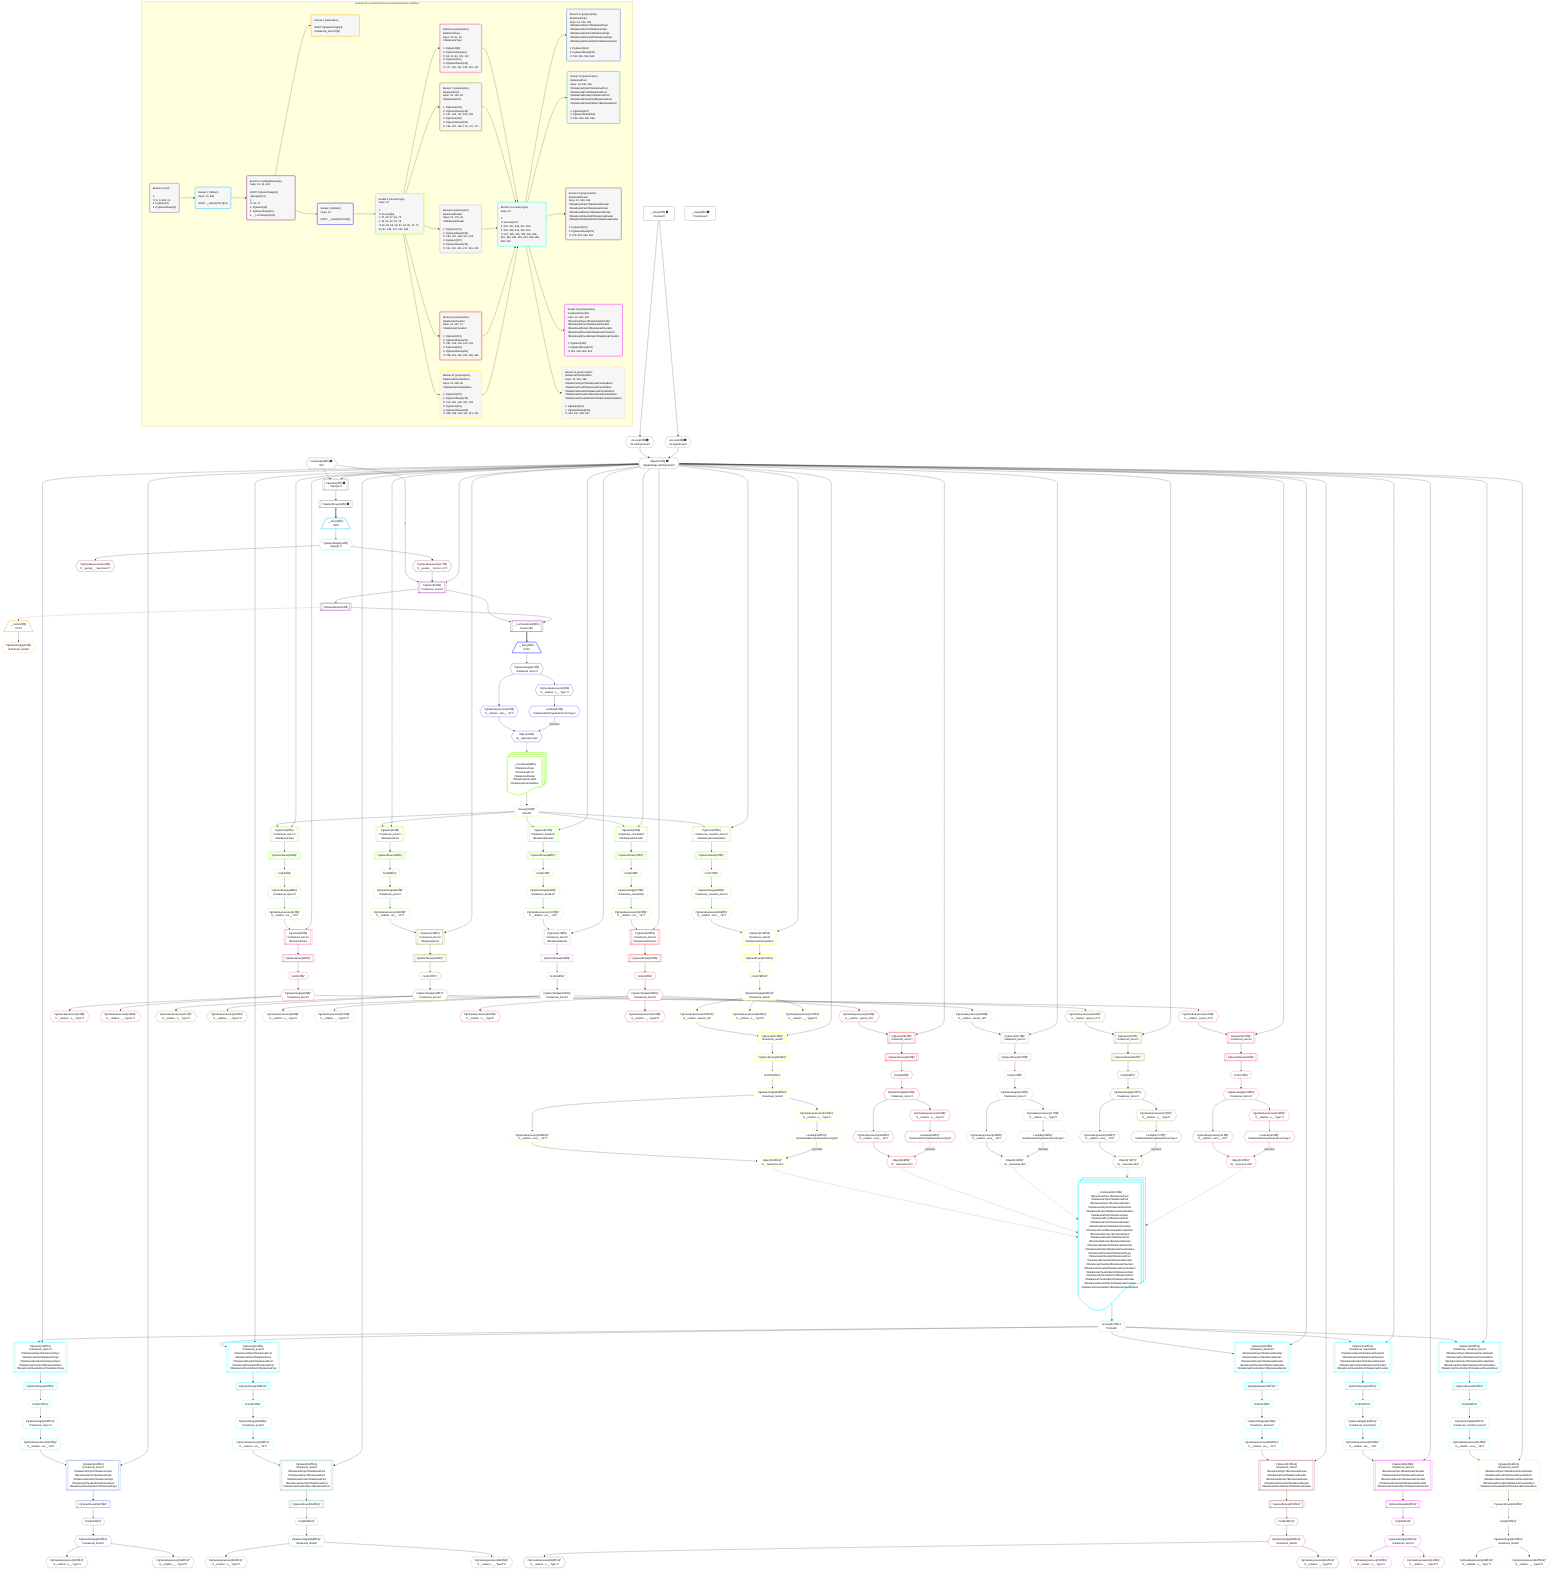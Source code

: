 %%{init: {'themeVariables': { 'fontSize': '12px'}}}%%
graph TD
    classDef path fill:#eee,stroke:#000,color:#000
    classDef plan fill:#fff,stroke-width:1px,color:#000
    classDef itemplan fill:#fff,stroke-width:2px,color:#000
    classDef unbatchedplan fill:#dff,stroke-width:1px,color:#000
    classDef sideeffectplan fill:#fcc,stroke-width:2px,color:#000
    classDef bucket fill:#f6f6f6,color:#000,stroke-width:2px,text-align:left

    subgraph "Buckets for queries/interfaces-relational/nested-simplified"
    Bucket0("Bucket 0 (root)<br /><br />1: <br />ᐳ: 8, 9, 638, 10<br />2: PgSelect[7]<br />3: PgSelectRows[11]"):::bucket
    Bucket1("Bucket 1 (listItem)<br />Deps: 10, 638<br /><br />ROOT __Item{1}ᐸ11ᐳ[12]"):::bucket
    Bucket2("Bucket 2 (nullableBoundary)<br />Deps: 13, 10, 638<br /><br />ROOT PgSelectSingle{1}ᐸpeopleᐳ[13]<br />1: <br />ᐳ: 14, 17<br />2: PgSelect[18]<br />3: PgSelectRows[23]<br />4: __ListTransform[22]"):::bucket
    Bucket3("Bucket 3 (subroutine)<br /><br />ROOT PgSelectSingle{3}ᐸrelational_itemsᐳ[25]"):::bucket
    Bucket4("Bucket 4 (listItem)<br />Deps: 10<br /><br />ROOT __Item{4}ᐸ22ᐳ[26]"):::bucket
    Bucket5("Bucket 5 (resolveType)<br />Deps: 10<br /><br />1: <br />ᐳ: Access[35]<br />2: 37, 49, 57, 65, 73<br />3: 46, 54, 62, 70, 78<br />ᐳ: 45, 48, 53, 56, 61, 64, 69, 72, 77, 80, 81, 128, 175, 222, 269"):::bucket
    Bucket6("Bucket 6 (polymorphic)<br />RelationalTopic<br />Deps: 10, 81, 48<br />ᐳRelationalTopic<br /><br />1: PgSelect[82]<br />2: PgSelectRows[91]<br />ᐳ: 90, 93, 94, 103, 112<br />3: PgSelect[113]<br />4: PgSelectRows[118]<br />ᐳ: 117, 120, 121, 123, 125, 127"):::bucket
    Bucket7("Bucket 7 (polymorphic)<br />RelationalPost<br />Deps: 10, 128, 56<br />ᐳRelationalPost<br /><br />1: PgSelect[129]<br />2: PgSelectRows[138]<br />ᐳ: 137, 140, 141, 150, 159<br />3: PgSelect[160]<br />4: PgSelectRows[165]<br />ᐳ: 164, 167, 168, 170, 172, 174"):::bucket
    Bucket8("Bucket 8 (polymorphic)<br />RelationalDivider<br />Deps: 10, 175, 64<br />ᐳRelationalDivider<br /><br />1: PgSelect[176]<br />2: PgSelectRows[185]<br />ᐳ: 184, 187, 188, 197, 206<br />3: PgSelect[207]<br />4: PgSelectRows[212]<br />ᐳ: 211, 214, 215, 217, 219, 221"):::bucket
    Bucket9("Bucket 9 (polymorphic)<br />RelationalChecklist<br />Deps: 10, 222, 72<br />ᐳRelationalChecklist<br /><br />1: PgSelect[223]<br />2: PgSelectRows[232]<br />ᐳ: 231, 234, 235, 244, 253<br />3: PgSelect[254]<br />4: PgSelectRows[259]<br />ᐳ: 258, 261, 262, 264, 266, 268"):::bucket
    Bucket10("Bucket 10 (polymorphic)<br />RelationalChecklistItem<br />Deps: 10, 269, 80<br />ᐳRelationalChecklistItem<br /><br />1: PgSelect[270]<br />2: PgSelectRows[279]<br />ᐳ: 278, 281, 282, 291, 300<br />3: PgSelect[301]<br />4: PgSelectRows[306]<br />ᐳ: 305, 308, 309, 311, 313, 315"):::bucket
    Bucket11("Bucket 11 (resolveType)<br />Deps: 10<br /><br />1: <br />ᐳ: Access[317]<br />2: 319, 331, 339, 347, 355<br />3: 328, 336, 344, 352, 360<br />ᐳ: 327, 330, 335, 338, 343, 346, 351, 354, 359, 362, 523, 546, 569, 592, 615"):::bucket
    Bucket12("Bucket 12 (polymorphic)<br />RelationalTopic<br />Deps: 10, 523, 330<br />ᐳRelationalTopicᐳRelationalTopic<br />ᐳRelationalPostᐳRelationalTopic<br />ᐳRelationalDividerᐳRelationalTopic<br />ᐳRelationalChecklistᐳRelationalTopic<br />ᐳRelationalChecklistItemᐳRelationalTopic<br /><br />1: PgSelect[524]<br />2: PgSelectRows[533]<br />ᐳ: 532, 535, 536, 545"):::bucket
    Bucket13("Bucket 13 (polymorphic)<br />RelationalPost<br />Deps: 10, 546, 338<br />ᐳRelationalTopicᐳRelationalPost<br />ᐳRelationalPostᐳRelationalPost<br />ᐳRelationalDividerᐳRelationalPost<br />ᐳRelationalChecklistᐳRelationalPost<br />ᐳRelationalChecklistItemᐳRelationalPost<br /><br />1: PgSelect[547]<br />2: PgSelectRows[556]<br />ᐳ: 555, 558, 559, 568"):::bucket
    Bucket14("Bucket 14 (polymorphic)<br />RelationalDivider<br />Deps: 10, 569, 346<br />ᐳRelationalTopicᐳRelationalDivider<br />ᐳRelationalPostᐳRelationalDivider<br />ᐳRelationalDividerᐳRelationalDivider<br />ᐳRelationalChecklistᐳRelationalDivider<br />ᐳRelationalChecklistItemᐳRelationalDivider<br /><br />1: PgSelect[570]<br />2: PgSelectRows[579]<br />ᐳ: 578, 581, 582, 591"):::bucket
    Bucket15("Bucket 15 (polymorphic)<br />RelationalChecklist<br />Deps: 10, 592, 354<br />ᐳRelationalTopicᐳRelationalChecklist<br />ᐳRelationalPostᐳRelationalChecklist<br />ᐳRelationalDividerᐳRelationalChecklist<br />ᐳRelationalChecklistᐳRelationalChecklist<br />ᐳRelationalChecklistItemᐳRelationalChecklist<br /><br />1: PgSelect[593]<br />2: PgSelectRows[602]<br />ᐳ: 601, 604, 605, 614"):::bucket
    Bucket16("Bucket 16 (polymorphic)<br />RelationalChecklistItem<br />Deps: 10, 615, 362<br />ᐳRelationalTopicᐳRelationalChecklistItem<br />ᐳRelationalPostᐳRelationalChecklistItem<br />ᐳRelationalDividerᐳRelationalChecklistItem<br />ᐳRelationalChecklistᐳRelationalChecklistItem<br />ᐳRelationalChecklistItemᐳRelationalChecklistItem<br /><br />1: PgSelect[616]<br />2: PgSelectRows[625]<br />ᐳ: 624, 627, 628, 637"):::bucket
    end
    Bucket0 --> Bucket1
    Bucket1 --> Bucket2
    Bucket2 --> Bucket3 & Bucket4
    Bucket4 --> Bucket5
    Bucket5 --> Bucket6 & Bucket7 & Bucket8 & Bucket9 & Bucket10
    Bucket6 --> Bucket11
    Bucket7 --> Bucket11
    Bucket8 --> Bucket11
    Bucket9 --> Bucket11
    Bucket10 --> Bucket11
    Bucket11 --> Bucket12 & Bucket13 & Bucket14 & Bucket15 & Bucket16

    %% plan dependencies
    PgSelect7[["PgSelect[7∈0] ➊<br />ᐸpeopleᐳ"]]:::plan
    Object10{{"Object[10∈0] ➊<br />ᐸ{pgSettings,withPgClient}ᐳ"}}:::plan
    Constant638{{"Constant[638∈0] ➊<br />ᐸ1ᐳ"}}:::plan
    Object10 & Constant638 --> PgSelect7
    Access8{{"Access[8∈0] ➊<br />ᐸ2.pgSettingsᐳ"}}:::plan
    Access9{{"Access[9∈0] ➊<br />ᐸ2.withPgClientᐳ"}}:::plan
    Access8 & Access9 --> Object10
    __Value2["__Value[2∈0] ➊<br />ᐸcontextᐳ"]:::plan
    __Value2 --> Access8
    __Value2 --> Access9
    PgSelectRows11[["PgSelectRows[11∈0] ➊"]]:::plan
    PgSelect7 --> PgSelectRows11
    __Value4["__Value[4∈0] ➊<br />ᐸrootValueᐳ"]:::plan
    __Item12[/"__Item[12∈1]<br />ᐸ11ᐳ"\]:::itemplan
    PgSelectRows11 ==> __Item12
    PgSelectSingle13{{"PgSelectSingle[13∈1]<br />ᐸpeopleᐳ"}}:::plan
    __Item12 --> PgSelectSingle13
    PgSelect18[["PgSelect[18∈2]<br />ᐸrelational_itemsᐳ"]]:::plan
    PgClassExpression17{{"PgClassExpression[17∈2]<br />ᐸ__people__.”person_id”ᐳ"}}:::plan
    Object10 & PgClassExpression17 --> PgSelect18
    Constant638 -- 2 --> PgSelect18
    __ListTransform22[["__ListTransform[22∈2]<br />ᐸeach:18ᐳ"]]:::plan
    PgSelectRows23[["PgSelectRows[23∈2]"]]:::plan
    PgSelectRows23 & PgSelect18 --> __ListTransform22
    PgClassExpression14{{"PgClassExpression[14∈2]<br />ᐸ__people__.”username”ᐳ"}}:::plan
    PgSelectSingle13 --> PgClassExpression14
    PgSelectSingle13 --> PgClassExpression17
    PgSelect18 --> PgSelectRows23
    __Item24[/"__Item[24∈3]<br />ᐸ23ᐳ"\]:::itemplan
    PgSelectRows23 -.-> __Item24
    PgSelectSingle25{{"PgSelectSingle[25∈3]<br />ᐸrelational_itemsᐳ"}}:::plan
    __Item24 --> PgSelectSingle25
    Object33{{"Object[33∈4]<br />ᐸ{__typename,id}ᐳ"}}:::plan
    Lambda32{{"Lambda[32∈4]<br />ᐸrelationalItemTypeNameFromTypeᐳ"}}:::plan
    PgClassExpression28{{"PgClassExpression[28∈4]<br />ᐸ__relation...ems__.”id”ᐳ"}}:::plan
    Lambda32 -->|rejectNull| Object33
    PgClassExpression28 --> Object33
    __Item26[/"__Item[26∈4]<br />ᐸ22ᐳ"\]:::itemplan
    __ListTransform22 ==> __Item26
    PgSelectSingle27{{"PgSelectSingle[27∈4]<br />ᐸrelational_itemsᐳ"}}:::plan
    __Item26 --> PgSelectSingle27
    PgSelectSingle27 --> PgClassExpression28
    PgClassExpression30{{"PgClassExpression[30∈4]<br />ᐸ__relation...s__.”type”ᐳ"}}:::plan
    PgSelectSingle27 --> PgClassExpression30
    PgClassExpression30 --> Lambda32
    PgSelect37[["PgSelect[37∈5]<br />ᐸrelational_topicsᐳ<br />ᐳRelationalTopic"]]:::plan
    Access35{{"Access[35∈5]^<br />ᐸ34.idᐳ"}}:::plan
    Object10 & Access35 --> PgSelect37
    PgSelect49[["PgSelect[49∈5]<br />ᐸrelational_postsᐳ<br />ᐳRelationalPost"]]:::plan
    Object10 & Access35 --> PgSelect49
    PgSelect57[["PgSelect[57∈5]<br />ᐸrelational_dividersᐳ<br />ᐳRelationalDivider"]]:::plan
    Object10 & Access35 --> PgSelect57
    PgSelect65[["PgSelect[65∈5]<br />ᐸrelational_checklistsᐳ<br />ᐳRelationalChecklist"]]:::plan
    Object10 & Access35 --> PgSelect65
    PgSelect73[["PgSelect[73∈5]<br />ᐸrelational_checklist_itemsᐳ<br />ᐳRelationalChecklistItem"]]:::plan
    Object10 & Access35 --> PgSelect73
    __Value34:::plan@{shape: docs, label: "__Combined[34∈5]<br />ᐳRelationalTopic<br />ᐳRelationalPost<br />ᐳRelationalDivider<br />ᐳRelationalChecklist<br />ᐳRelationalChecklistItem"}
    __Value34 --> Access35
    First45{{"First[45∈5]^"}}:::plan
    PgSelectRows46[["PgSelectRows[46∈5]^"]]:::plan
    PgSelectRows46 --> First45
    PgSelect37 --> PgSelectRows46
    PgSelectSingle48{{"PgSelectSingle[48∈5]^<br />ᐸrelational_topicsᐳ"}}:::plan
    First45 --> PgSelectSingle48
    First53{{"First[53∈5]^"}}:::plan
    PgSelectRows54[["PgSelectRows[54∈5]^"]]:::plan
    PgSelectRows54 --> First53
    PgSelect49 --> PgSelectRows54
    PgSelectSingle56{{"PgSelectSingle[56∈5]^<br />ᐸrelational_postsᐳ"}}:::plan
    First53 --> PgSelectSingle56
    First61{{"First[61∈5]^"}}:::plan
    PgSelectRows62[["PgSelectRows[62∈5]^"]]:::plan
    PgSelectRows62 --> First61
    PgSelect57 --> PgSelectRows62
    PgSelectSingle64{{"PgSelectSingle[64∈5]^<br />ᐸrelational_dividersᐳ"}}:::plan
    First61 --> PgSelectSingle64
    First69{{"First[69∈5]^"}}:::plan
    PgSelectRows70[["PgSelectRows[70∈5]^"]]:::plan
    PgSelectRows70 --> First69
    PgSelect65 --> PgSelectRows70
    PgSelectSingle72{{"PgSelectSingle[72∈5]^<br />ᐸrelational_checklistsᐳ"}}:::plan
    First69 --> PgSelectSingle72
    First77{{"First[77∈5]^"}}:::plan
    PgSelectRows78[["PgSelectRows[78∈5]^"]]:::plan
    PgSelectRows78 --> First77
    PgSelect73 --> PgSelectRows78
    PgSelectSingle80{{"PgSelectSingle[80∈5]^<br />ᐸrelational_checklist_itemsᐳ"}}:::plan
    First77 --> PgSelectSingle80
    PgClassExpression81{{"PgClassExpression[81∈5]^<br />ᐸ__relation...ics__.”id”ᐳ"}}:::plan
    PgSelectSingle48 --> PgClassExpression81
    PgClassExpression128{{"PgClassExpression[128∈5]^<br />ᐸ__relation...sts__.”id”ᐳ"}}:::plan
    PgSelectSingle56 --> PgClassExpression128
    PgClassExpression175{{"PgClassExpression[175∈5]^<br />ᐸ__relation...ers__.”id”ᐳ"}}:::plan
    PgSelectSingle64 --> PgClassExpression175
    PgClassExpression222{{"PgClassExpression[222∈5]^<br />ᐸ__relation...sts__.”id”ᐳ"}}:::plan
    PgSelectSingle72 --> PgClassExpression222
    PgClassExpression269{{"PgClassExpression[269∈5]^<br />ᐸ__relation...ems__.”id”ᐳ"}}:::plan
    PgSelectSingle80 --> PgClassExpression269
    PgSelect82[["PgSelect[82∈6]<br />ᐸrelational_itemsᐳ<br />ᐳRelationalTopic"]]:::plan
    Object10 & PgClassExpression81 --> PgSelect82
    PgSelect113[["PgSelect[113∈6]^<br />ᐸrelational_itemsᐳ"]]:::plan
    PgClassExpression112{{"PgClassExpression[112∈6]^<br />ᐸ__relation...parent_id”ᐳ"}}:::plan
    Object10 & PgClassExpression112 --> PgSelect113
    Object127{{"Object[127∈6]^<br />ᐸ{__typename,id}ᐳ"}}:::plan
    Lambda125{{"Lambda[125∈6]^<br />ᐸrelationalItemTypeNameFromTypeᐳ"}}:::plan
    PgClassExpression121{{"PgClassExpression[121∈6]^<br />ᐸ__relation...ems__.”id”ᐳ"}}:::plan
    Lambda125 -->|rejectNull| Object127
    PgClassExpression121 --> Object127
    First90{{"First[90∈6]^"}}:::plan
    PgSelectRows91[["PgSelectRows[91∈6]^"]]:::plan
    PgSelectRows91 --> First90
    PgSelect82 --> PgSelectRows91
    PgSelectSingle93{{"PgSelectSingle[93∈6]^<br />ᐸrelational_itemsᐳ"}}:::plan
    First90 --> PgSelectSingle93
    PgClassExpression94{{"PgClassExpression[94∈6]^<br />ᐸ__relation...s__.”type”ᐳ"}}:::plan
    PgSelectSingle93 --> PgClassExpression94
    PgClassExpression103{{"PgClassExpression[103∈6]^<br />ᐸ__relation...__.”type2”ᐳ"}}:::plan
    PgSelectSingle93 --> PgClassExpression103
    PgSelectSingle93 --> PgClassExpression112
    First117{{"First[117∈6]^"}}:::plan
    PgSelectRows118[["PgSelectRows[118∈6]^"]]:::plan
    PgSelectRows118 --> First117
    PgSelect113 --> PgSelectRows118
    PgSelectSingle120{{"PgSelectSingle[120∈6]^<br />ᐸrelational_itemsᐳ"}}:::plan
    First117 --> PgSelectSingle120
    PgSelectSingle120 --> PgClassExpression121
    PgClassExpression123{{"PgClassExpression[123∈6]^<br />ᐸ__relation...s__.”type”ᐳ"}}:::plan
    PgSelectSingle120 --> PgClassExpression123
    PgClassExpression123 --> Lambda125
    PgSelect319[["PgSelect[319∈11]<br />ᐸrelational_topicsᐳ<br />ᐳRelationalTopicᐳRelationalTopic<br />ᐳRelationalPostᐳRelationalTopic<br />ᐳRelationalDividerᐳRelationalTopic<br />ᐳRelationalChecklistᐳRelationalTopic<br />ᐳRelationalChecklistItemᐳRelationalTopic"]]:::plan
    Access317{{"Access[317∈11]^<br />ᐸ316.idᐳ"}}:::plan
    Object10 & Access317 --> PgSelect319
    PgSelect331[["PgSelect[331∈11]<br />ᐸrelational_postsᐳ<br />ᐳRelationalTopicᐳRelationalPost<br />ᐳRelationalPostᐳRelationalPost<br />ᐳRelationalDividerᐳRelationalPost<br />ᐳRelationalChecklistᐳRelationalPost<br />ᐳRelationalChecklistItemᐳRelationalPost"]]:::plan
    Object10 & Access317 --> PgSelect331
    PgSelect339[["PgSelect[339∈11]<br />ᐸrelational_dividersᐳ<br />ᐳRelationalTopicᐳRelationalDivider<br />ᐳRelationalPostᐳRelationalDivider<br />ᐳRelationalDividerᐳRelationalDivider<br />ᐳRelationalChecklistᐳRelationalDivider<br />ᐳRelationalChecklistItemᐳRelationalDivider"]]:::plan
    Object10 & Access317 --> PgSelect339
    PgSelect347[["PgSelect[347∈11]<br />ᐸrelational_checklistsᐳ<br />ᐳRelationalTopicᐳRelationalChecklist<br />ᐳRelationalPostᐳRelationalChecklist<br />ᐳRelationalDividerᐳRelationalChecklist<br />ᐳRelationalChecklistᐳRelationalChecklist<br />ᐳRelationalChecklistItemᐳRelationalChecklist"]]:::plan
    Object10 & Access317 --> PgSelect347
    PgSelect355[["PgSelect[355∈11]<br />ᐸrelational_checklist_itemsᐳ<br />ᐳRelationalTopicᐳRelationalChecklistItem<br />ᐳRelationalPostᐳRelationalChecklistItem<br />ᐳRelationalDividerᐳRelationalChecklistItem<br />ᐳRelationalChecklistᐳRelationalChecklistItem<br />ᐳRelationalChecklistItemᐳRelationalChecklistItem"]]:::plan
    Object10 & Access317 --> PgSelect355
    __Value316:::plan@{shape: docs, label: "__Combined[316∈11]<br />ᐳRelationalTopicᐳRelationalTopic<br />ᐳRelationalTopicᐳRelationalPost<br />ᐳRelationalTopicᐳRelationalDivider<br />ᐳRelationalTopicᐳRelationalChecklist<br />ᐳRelationalTopicᐳRelationalChecklistItem<br />ᐳRelationalPostᐳRelationalTopic<br />ᐳRelationalPostᐳRelationalPost<br />ᐳRelationalPostᐳRelationalDivider<br />ᐳRelationalPostᐳRelationalChecklist<br />ᐳRelationalPostᐳRelationalChecklistItem<br />ᐳRelationalDividerᐳRelationalTopic<br />ᐳRelationalDividerᐳRelationalPost<br />ᐳRelationalDividerᐳRelationalDivider<br />ᐳRelationalDividerᐳRelationalChecklist<br />ᐳRelationalDividerᐳRelationalChecklistItem<br />ᐳRelationalChecklistᐳRelationalTopic<br />ᐳRelationalChecklistᐳRelationalPost<br />ᐳRelationalChecklistᐳRelationalDivider<br />ᐳRelationalChecklistᐳRelationalChecklist<br />ᐳRelationalChecklistᐳRelationalChecklistItem<br />ᐳRelationalChecklistItemᐳRelationalTopic<br />ᐳRelationalChecklistItemᐳRelationalPost<br />ᐳRelationalChecklistItemᐳRelationalDivider<br />ᐳRelationalChecklistItemᐳRelationalChecklist<br />ᐳRelationalChecklistItemᐳRelationalChecklistItem"}
    __Value316 --> Access317
    First327{{"First[327∈11]^"}}:::plan
    PgSelectRows328[["PgSelectRows[328∈11]^"]]:::plan
    PgSelectRows328 --> First327
    PgSelect319 --> PgSelectRows328
    PgSelectSingle330{{"PgSelectSingle[330∈11]^<br />ᐸrelational_topicsᐳ"}}:::plan
    First327 --> PgSelectSingle330
    First335{{"First[335∈11]^"}}:::plan
    PgSelectRows336[["PgSelectRows[336∈11]^"]]:::plan
    PgSelectRows336 --> First335
    PgSelect331 --> PgSelectRows336
    PgSelectSingle338{{"PgSelectSingle[338∈11]^<br />ᐸrelational_postsᐳ"}}:::plan
    First335 --> PgSelectSingle338
    First343{{"First[343∈11]^"}}:::plan
    PgSelectRows344[["PgSelectRows[344∈11]^"]]:::plan
    PgSelectRows344 --> First343
    PgSelect339 --> PgSelectRows344
    PgSelectSingle346{{"PgSelectSingle[346∈11]^<br />ᐸrelational_dividersᐳ"}}:::plan
    First343 --> PgSelectSingle346
    First351{{"First[351∈11]^"}}:::plan
    PgSelectRows352[["PgSelectRows[352∈11]^"]]:::plan
    PgSelectRows352 --> First351
    PgSelect347 --> PgSelectRows352
    PgSelectSingle354{{"PgSelectSingle[354∈11]^<br />ᐸrelational_checklistsᐳ"}}:::plan
    First351 --> PgSelectSingle354
    First359{{"First[359∈11]^"}}:::plan
    PgSelectRows360[["PgSelectRows[360∈11]^"]]:::plan
    PgSelectRows360 --> First359
    PgSelect355 --> PgSelectRows360
    PgSelectSingle362{{"PgSelectSingle[362∈11]^<br />ᐸrelational_checklist_itemsᐳ"}}:::plan
    First359 --> PgSelectSingle362
    PgClassExpression523{{"PgClassExpression[523∈11]^<br />ᐸ__relation...ics__.”id”ᐳ"}}:::plan
    PgSelectSingle330 --> PgClassExpression523
    PgClassExpression546{{"PgClassExpression[546∈11]^<br />ᐸ__relation...sts__.”id”ᐳ"}}:::plan
    PgSelectSingle338 --> PgClassExpression546
    PgClassExpression569{{"PgClassExpression[569∈11]^<br />ᐸ__relation...ers__.”id”ᐳ"}}:::plan
    PgSelectSingle346 --> PgClassExpression569
    PgClassExpression592{{"PgClassExpression[592∈11]^<br />ᐸ__relation...sts__.”id”ᐳ"}}:::plan
    PgSelectSingle354 --> PgClassExpression592
    PgClassExpression615{{"PgClassExpression[615∈11]^<br />ᐸ__relation...ems__.”id”ᐳ"}}:::plan
    PgSelectSingle362 --> PgClassExpression615
    PgSelect524[["PgSelect[524∈12]<br />ᐸrelational_itemsᐳ<br />ᐳRelationalTopicᐳRelationalTopic<br />ᐳRelationalPostᐳRelationalTopic<br />ᐳRelationalDividerᐳRelationalTopic<br />ᐳRelationalChecklistᐳRelationalTopic<br />ᐳRelationalChecklistItemᐳRelationalTopic"]]:::plan
    Object10 & PgClassExpression523 --> PgSelect524
    First532{{"First[532∈12]^"}}:::plan
    PgSelectRows533[["PgSelectRows[533∈12]^"]]:::plan
    PgSelectRows533 --> First532
    PgSelect524 --> PgSelectRows533
    PgSelectSingle535{{"PgSelectSingle[535∈12]^<br />ᐸrelational_itemsᐳ"}}:::plan
    First532 --> PgSelectSingle535
    PgClassExpression536{{"PgClassExpression[536∈12]^<br />ᐸ__relation...s__.”type”ᐳ"}}:::plan
    PgSelectSingle535 --> PgClassExpression536
    PgClassExpression545{{"PgClassExpression[545∈12]^<br />ᐸ__relation...__.”type2”ᐳ"}}:::plan
    PgSelectSingle535 --> PgClassExpression545
    PgSelect547[["PgSelect[547∈13]<br />ᐸrelational_itemsᐳ<br />ᐳRelationalTopicᐳRelationalPost<br />ᐳRelationalPostᐳRelationalPost<br />ᐳRelationalDividerᐳRelationalPost<br />ᐳRelationalChecklistᐳRelationalPost<br />ᐳRelationalChecklistItemᐳRelationalPost"]]:::plan
    Object10 & PgClassExpression546 --> PgSelect547
    First555{{"First[555∈13]^"}}:::plan
    PgSelectRows556[["PgSelectRows[556∈13]^"]]:::plan
    PgSelectRows556 --> First555
    PgSelect547 --> PgSelectRows556
    PgSelectSingle558{{"PgSelectSingle[558∈13]^<br />ᐸrelational_itemsᐳ"}}:::plan
    First555 --> PgSelectSingle558
    PgClassExpression559{{"PgClassExpression[559∈13]^<br />ᐸ__relation...s__.”type”ᐳ"}}:::plan
    PgSelectSingle558 --> PgClassExpression559
    PgClassExpression568{{"PgClassExpression[568∈13]^<br />ᐸ__relation...__.”type2”ᐳ"}}:::plan
    PgSelectSingle558 --> PgClassExpression568
    PgSelect570[["PgSelect[570∈14]<br />ᐸrelational_itemsᐳ<br />ᐳRelationalTopicᐳRelationalDivider<br />ᐳRelationalPostᐳRelationalDivider<br />ᐳRelationalDividerᐳRelationalDivider<br />ᐳRelationalChecklistᐳRelationalDivider<br />ᐳRelationalChecklistItemᐳRelationalDivider"]]:::plan
    Object10 & PgClassExpression569 --> PgSelect570
    First578{{"First[578∈14]^"}}:::plan
    PgSelectRows579[["PgSelectRows[579∈14]^"]]:::plan
    PgSelectRows579 --> First578
    PgSelect570 --> PgSelectRows579
    PgSelectSingle581{{"PgSelectSingle[581∈14]^<br />ᐸrelational_itemsᐳ"}}:::plan
    First578 --> PgSelectSingle581
    PgClassExpression582{{"PgClassExpression[582∈14]^<br />ᐸ__relation...s__.”type”ᐳ"}}:::plan
    PgSelectSingle581 --> PgClassExpression582
    PgClassExpression591{{"PgClassExpression[591∈14]^<br />ᐸ__relation...__.”type2”ᐳ"}}:::plan
    PgSelectSingle581 --> PgClassExpression591
    PgSelect593[["PgSelect[593∈15]<br />ᐸrelational_itemsᐳ<br />ᐳRelationalTopicᐳRelationalChecklist<br />ᐳRelationalPostᐳRelationalChecklist<br />ᐳRelationalDividerᐳRelationalChecklist<br />ᐳRelationalChecklistᐳRelationalChecklist<br />ᐳRelationalChecklistItemᐳRelationalChecklist"]]:::plan
    Object10 & PgClassExpression592 --> PgSelect593
    First601{{"First[601∈15]^"}}:::plan
    PgSelectRows602[["PgSelectRows[602∈15]^"]]:::plan
    PgSelectRows602 --> First601
    PgSelect593 --> PgSelectRows602
    PgSelectSingle604{{"PgSelectSingle[604∈15]^<br />ᐸrelational_itemsᐳ"}}:::plan
    First601 --> PgSelectSingle604
    PgClassExpression605{{"PgClassExpression[605∈15]^<br />ᐸ__relation...s__.”type”ᐳ"}}:::plan
    PgSelectSingle604 --> PgClassExpression605
    PgClassExpression614{{"PgClassExpression[614∈15]^<br />ᐸ__relation...__.”type2”ᐳ"}}:::plan
    PgSelectSingle604 --> PgClassExpression614
    PgSelect616[["PgSelect[616∈16]<br />ᐸrelational_itemsᐳ<br />ᐳRelationalTopicᐳRelationalChecklistItem<br />ᐳRelationalPostᐳRelationalChecklistItem<br />ᐳRelationalDividerᐳRelationalChecklistItem<br />ᐳRelationalChecklistᐳRelationalChecklistItem<br />ᐳRelationalChecklistItemᐳRelationalChecklistItem"]]:::plan
    Object10 & PgClassExpression615 --> PgSelect616
    First624{{"First[624∈16]^"}}:::plan
    PgSelectRows625[["PgSelectRows[625∈16]^"]]:::plan
    PgSelectRows625 --> First624
    PgSelect616 --> PgSelectRows625
    PgSelectSingle627{{"PgSelectSingle[627∈16]^<br />ᐸrelational_itemsᐳ"}}:::plan
    First624 --> PgSelectSingle627
    PgClassExpression628{{"PgClassExpression[628∈16]^<br />ᐸ__relation...s__.”type”ᐳ"}}:::plan
    PgSelectSingle627 --> PgClassExpression628
    PgClassExpression637{{"PgClassExpression[637∈16]^<br />ᐸ__relation...__.”type2”ᐳ"}}:::plan
    PgSelectSingle627 --> PgClassExpression637
    PgSelect129[["PgSelect[129∈7]<br />ᐸrelational_itemsᐳ<br />ᐳRelationalPost"]]:::plan
    Object10 & PgClassExpression128 --> PgSelect129
    PgSelect160[["PgSelect[160∈7]^<br />ᐸrelational_itemsᐳ"]]:::plan
    PgClassExpression159{{"PgClassExpression[159∈7]^<br />ᐸ__relation...parent_id”ᐳ"}}:::plan
    Object10 & PgClassExpression159 --> PgSelect160
    Object174{{"Object[174∈7]^<br />ᐸ{__typename,id}ᐳ"}}:::plan
    Lambda172{{"Lambda[172∈7]^<br />ᐸrelationalItemTypeNameFromTypeᐳ"}}:::plan
    PgClassExpression168{{"PgClassExpression[168∈7]^<br />ᐸ__relation...ems__.”id”ᐳ"}}:::plan
    Lambda172 -->|rejectNull| Object174
    PgClassExpression168 --> Object174
    First137{{"First[137∈7]^"}}:::plan
    PgSelectRows138[["PgSelectRows[138∈7]^"]]:::plan
    PgSelectRows138 --> First137
    PgSelect129 --> PgSelectRows138
    PgSelectSingle140{{"PgSelectSingle[140∈7]^<br />ᐸrelational_itemsᐳ"}}:::plan
    First137 --> PgSelectSingle140
    PgClassExpression141{{"PgClassExpression[141∈7]^<br />ᐸ__relation...s__.”type”ᐳ"}}:::plan
    PgSelectSingle140 --> PgClassExpression141
    PgClassExpression150{{"PgClassExpression[150∈7]^<br />ᐸ__relation...__.”type2”ᐳ"}}:::plan
    PgSelectSingle140 --> PgClassExpression150
    PgSelectSingle140 --> PgClassExpression159
    First164{{"First[164∈7]^"}}:::plan
    PgSelectRows165[["PgSelectRows[165∈7]^"]]:::plan
    PgSelectRows165 --> First164
    PgSelect160 --> PgSelectRows165
    PgSelectSingle167{{"PgSelectSingle[167∈7]^<br />ᐸrelational_itemsᐳ"}}:::plan
    First164 --> PgSelectSingle167
    PgSelectSingle167 --> PgClassExpression168
    PgClassExpression170{{"PgClassExpression[170∈7]^<br />ᐸ__relation...s__.”type”ᐳ"}}:::plan
    PgSelectSingle167 --> PgClassExpression170
    PgClassExpression170 --> Lambda172
    PgSelect176[["PgSelect[176∈8]<br />ᐸrelational_itemsᐳ<br />ᐳRelationalDivider"]]:::plan
    Object10 & PgClassExpression175 --> PgSelect176
    PgSelect207[["PgSelect[207∈8]^<br />ᐸrelational_itemsᐳ"]]:::plan
    PgClassExpression206{{"PgClassExpression[206∈8]^<br />ᐸ__relation...parent_id”ᐳ"}}:::plan
    Object10 & PgClassExpression206 --> PgSelect207
    Object221{{"Object[221∈8]^<br />ᐸ{__typename,id}ᐳ"}}:::plan
    Lambda219{{"Lambda[219∈8]^<br />ᐸrelationalItemTypeNameFromTypeᐳ"}}:::plan
    PgClassExpression215{{"PgClassExpression[215∈8]^<br />ᐸ__relation...ems__.”id”ᐳ"}}:::plan
    Lambda219 -->|rejectNull| Object221
    PgClassExpression215 --> Object221
    First184{{"First[184∈8]^"}}:::plan
    PgSelectRows185[["PgSelectRows[185∈8]^"]]:::plan
    PgSelectRows185 --> First184
    PgSelect176 --> PgSelectRows185
    PgSelectSingle187{{"PgSelectSingle[187∈8]^<br />ᐸrelational_itemsᐳ"}}:::plan
    First184 --> PgSelectSingle187
    PgClassExpression188{{"PgClassExpression[188∈8]^<br />ᐸ__relation...s__.”type”ᐳ"}}:::plan
    PgSelectSingle187 --> PgClassExpression188
    PgClassExpression197{{"PgClassExpression[197∈8]^<br />ᐸ__relation...__.”type2”ᐳ"}}:::plan
    PgSelectSingle187 --> PgClassExpression197
    PgSelectSingle187 --> PgClassExpression206
    First211{{"First[211∈8]^"}}:::plan
    PgSelectRows212[["PgSelectRows[212∈8]^"]]:::plan
    PgSelectRows212 --> First211
    PgSelect207 --> PgSelectRows212
    PgSelectSingle214{{"PgSelectSingle[214∈8]^<br />ᐸrelational_itemsᐳ"}}:::plan
    First211 --> PgSelectSingle214
    PgSelectSingle214 --> PgClassExpression215
    PgClassExpression217{{"PgClassExpression[217∈8]^<br />ᐸ__relation...s__.”type”ᐳ"}}:::plan
    PgSelectSingle214 --> PgClassExpression217
    PgClassExpression217 --> Lambda219
    PgSelect223[["PgSelect[223∈9]<br />ᐸrelational_itemsᐳ<br />ᐳRelationalChecklist"]]:::plan
    Object10 & PgClassExpression222 --> PgSelect223
    PgSelect254[["PgSelect[254∈9]^<br />ᐸrelational_itemsᐳ"]]:::plan
    PgClassExpression253{{"PgClassExpression[253∈9]^<br />ᐸ__relation...parent_id”ᐳ"}}:::plan
    Object10 & PgClassExpression253 --> PgSelect254
    Object268{{"Object[268∈9]^<br />ᐸ{__typename,id}ᐳ"}}:::plan
    Lambda266{{"Lambda[266∈9]^<br />ᐸrelationalItemTypeNameFromTypeᐳ"}}:::plan
    PgClassExpression262{{"PgClassExpression[262∈9]^<br />ᐸ__relation...ems__.”id”ᐳ"}}:::plan
    Lambda266 -->|rejectNull| Object268
    PgClassExpression262 --> Object268
    First231{{"First[231∈9]^"}}:::plan
    PgSelectRows232[["PgSelectRows[232∈9]^"]]:::plan
    PgSelectRows232 --> First231
    PgSelect223 --> PgSelectRows232
    PgSelectSingle234{{"PgSelectSingle[234∈9]^<br />ᐸrelational_itemsᐳ"}}:::plan
    First231 --> PgSelectSingle234
    PgClassExpression235{{"PgClassExpression[235∈9]^<br />ᐸ__relation...s__.”type”ᐳ"}}:::plan
    PgSelectSingle234 --> PgClassExpression235
    PgClassExpression244{{"PgClassExpression[244∈9]^<br />ᐸ__relation...__.”type2”ᐳ"}}:::plan
    PgSelectSingle234 --> PgClassExpression244
    PgSelectSingle234 --> PgClassExpression253
    First258{{"First[258∈9]^"}}:::plan
    PgSelectRows259[["PgSelectRows[259∈9]^"]]:::plan
    PgSelectRows259 --> First258
    PgSelect254 --> PgSelectRows259
    PgSelectSingle261{{"PgSelectSingle[261∈9]^<br />ᐸrelational_itemsᐳ"}}:::plan
    First258 --> PgSelectSingle261
    PgSelectSingle261 --> PgClassExpression262
    PgClassExpression264{{"PgClassExpression[264∈9]^<br />ᐸ__relation...s__.”type”ᐳ"}}:::plan
    PgSelectSingle261 --> PgClassExpression264
    PgClassExpression264 --> Lambda266
    PgSelect270[["PgSelect[270∈10]<br />ᐸrelational_itemsᐳ<br />ᐳRelationalChecklistItem"]]:::plan
    Object10 & PgClassExpression269 --> PgSelect270
    PgSelect301[["PgSelect[301∈10]^<br />ᐸrelational_itemsᐳ"]]:::plan
    PgClassExpression300{{"PgClassExpression[300∈10]^<br />ᐸ__relation...parent_id”ᐳ"}}:::plan
    Object10 & PgClassExpression300 --> PgSelect301
    Object315{{"Object[315∈10]^<br />ᐸ{__typename,id}ᐳ"}}:::plan
    Lambda313{{"Lambda[313∈10]^<br />ᐸrelationalItemTypeNameFromTypeᐳ"}}:::plan
    PgClassExpression309{{"PgClassExpression[309∈10]^<br />ᐸ__relation...ems__.”id”ᐳ"}}:::plan
    Lambda313 -->|rejectNull| Object315
    PgClassExpression309 --> Object315
    First278{{"First[278∈10]^"}}:::plan
    PgSelectRows279[["PgSelectRows[279∈10]^"]]:::plan
    PgSelectRows279 --> First278
    PgSelect270 --> PgSelectRows279
    PgSelectSingle281{{"PgSelectSingle[281∈10]^<br />ᐸrelational_itemsᐳ"}}:::plan
    First278 --> PgSelectSingle281
    PgClassExpression282{{"PgClassExpression[282∈10]^<br />ᐸ__relation...s__.”type”ᐳ"}}:::plan
    PgSelectSingle281 --> PgClassExpression282
    PgClassExpression291{{"PgClassExpression[291∈10]^<br />ᐸ__relation...__.”type2”ᐳ"}}:::plan
    PgSelectSingle281 --> PgClassExpression291
    PgSelectSingle281 --> PgClassExpression300
    First305{{"First[305∈10]^"}}:::plan
    PgSelectRows306[["PgSelectRows[306∈10]^"]]:::plan
    PgSelectRows306 --> First305
    PgSelect301 --> PgSelectRows306
    PgSelectSingle308{{"PgSelectSingle[308∈10]^<br />ᐸrelational_itemsᐳ"}}:::plan
    First305 --> PgSelectSingle308
    PgSelectSingle308 --> PgClassExpression309
    PgClassExpression311{{"PgClassExpression[311∈10]^<br />ᐸ__relation...s__.”type”ᐳ"}}:::plan
    PgSelectSingle308 --> PgClassExpression311
    PgClassExpression311 --> Lambda313

    %% define steps
    classDef bucket0 stroke:#696969
    class Bucket0,__Value2,__Value4,PgSelect7,Access8,Access9,Object10,PgSelectRows11,Constant638 bucket0
    classDef bucket1 stroke:#00bfff
    class Bucket1,__Item12,PgSelectSingle13 bucket1
    classDef bucket2 stroke:#7f007f
    class Bucket2,PgClassExpression14,PgClassExpression17,PgSelect18,__ListTransform22,PgSelectRows23 bucket2
    classDef bucket3 stroke:#ffa500
    class Bucket3,__Item24,PgSelectSingle25 bucket3
    classDef bucket4 stroke:#0000ff
    class Bucket4,__Item26,PgSelectSingle27,PgClassExpression28,PgClassExpression30,Lambda32,Object33 bucket4
    classDef bucket5 stroke:#7fff00
    class Bucket5,__Value34,Access35,PgSelect37,First45,PgSelectRows46,PgSelectSingle48,PgSelect49,First53,PgSelectRows54,PgSelectSingle56,PgSelect57,First61,PgSelectRows62,PgSelectSingle64,PgSelect65,First69,PgSelectRows70,PgSelectSingle72,PgSelect73,First77,PgSelectRows78,PgSelectSingle80,PgClassExpression81,PgClassExpression128,PgClassExpression175,PgClassExpression222,PgClassExpression269 bucket5
    classDef bucket6 stroke:#ff1493
    class Bucket6,PgSelect82,First90,PgSelectRows91,PgSelectSingle93,PgClassExpression94,PgClassExpression103,PgClassExpression112,PgSelect113,First117,PgSelectRows118,PgSelectSingle120,PgClassExpression121,PgClassExpression123,Lambda125,Object127 bucket6
    classDef bucket7 stroke:#808000
    class Bucket7,PgSelect129,First137,PgSelectRows138,PgSelectSingle140,PgClassExpression141,PgClassExpression150,PgClassExpression159,PgSelect160,First164,PgSelectRows165,PgSelectSingle167,PgClassExpression168,PgClassExpression170,Lambda172,Object174 bucket7
    classDef bucket8 stroke:#dda0dd
    class Bucket8,PgSelect176,First184,PgSelectRows185,PgSelectSingle187,PgClassExpression188,PgClassExpression197,PgClassExpression206,PgSelect207,First211,PgSelectRows212,PgSelectSingle214,PgClassExpression215,PgClassExpression217,Lambda219,Object221 bucket8
    classDef bucket9 stroke:#ff0000
    class Bucket9,PgSelect223,First231,PgSelectRows232,PgSelectSingle234,PgClassExpression235,PgClassExpression244,PgClassExpression253,PgSelect254,First258,PgSelectRows259,PgSelectSingle261,PgClassExpression262,PgClassExpression264,Lambda266,Object268 bucket9
    classDef bucket10 stroke:#ffff00
    class Bucket10,PgSelect270,First278,PgSelectRows279,PgSelectSingle281,PgClassExpression282,PgClassExpression291,PgClassExpression300,PgSelect301,First305,PgSelectRows306,PgSelectSingle308,PgClassExpression309,PgClassExpression311,Lambda313,Object315 bucket10
    classDef bucket11 stroke:#00ffff
    class Bucket11,__Value316,Access317,PgSelect319,First327,PgSelectRows328,PgSelectSingle330,PgSelect331,First335,PgSelectRows336,PgSelectSingle338,PgSelect339,First343,PgSelectRows344,PgSelectSingle346,PgSelect347,First351,PgSelectRows352,PgSelectSingle354,PgSelect355,First359,PgSelectRows360,PgSelectSingle362,PgClassExpression523,PgClassExpression546,PgClassExpression569,PgClassExpression592,PgClassExpression615 bucket11
    classDef bucket12 stroke:#4169e1
    class Bucket12,PgSelect524,First532,PgSelectRows533,PgSelectSingle535,PgClassExpression536,PgClassExpression545 bucket12
    classDef bucket13 stroke:#3cb371
    class Bucket13,PgSelect547,First555,PgSelectRows556,PgSelectSingle558,PgClassExpression559,PgClassExpression568 bucket13
    classDef bucket14 stroke:#a52a2a
    class Bucket14,PgSelect570,First578,PgSelectRows579,PgSelectSingle581,PgClassExpression582,PgClassExpression591 bucket14
    classDef bucket15 stroke:#ff00ff
    class Bucket15,PgSelect593,First601,PgSelectRows602,PgSelectSingle604,PgClassExpression605,PgClassExpression614 bucket15
    classDef bucket16 stroke:#f5deb3
    class Bucket16,PgSelect616,First624,PgSelectRows625,PgSelectSingle627,PgClassExpression628,PgClassExpression637 bucket16

    Object33 -.-x __Value34
    Object127 -.-x __Value316
    Object174 -.-x __Value316
    Object221 -.-x __Value316
    Object268 -.-x __Value316
    Object315 -.-x __Value316